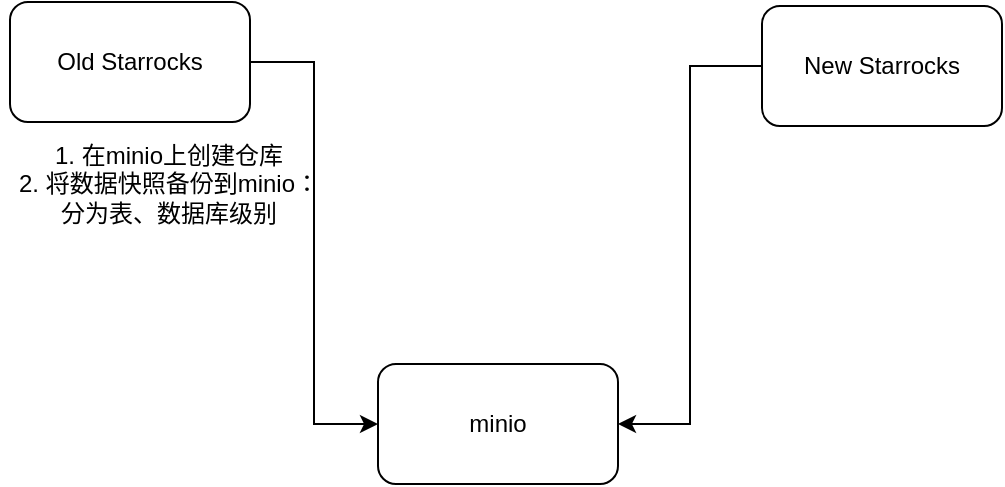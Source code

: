 <mxfile version="23.1.1" type="github">
  <diagram name="第 1 页" id="XI1z-NXLxx5ZMHNDC6Ft">
    <mxGraphModel dx="835" dy="465" grid="0" gridSize="10" guides="0" tooltips="1" connect="1" arrows="1" fold="1" page="1" pageScale="1" pageWidth="1600" pageHeight="1200" math="0" shadow="0">
      <root>
        <mxCell id="0" />
        <mxCell id="1" parent="0" />
        <mxCell id="99d83jYmcaxAfN2YaDKl-4" style="edgeStyle=orthogonalEdgeStyle;rounded=0;orthogonalLoop=1;jettySize=auto;html=1;entryX=0;entryY=0.5;entryDx=0;entryDy=0;" edge="1" parent="1" source="99d83jYmcaxAfN2YaDKl-1" target="99d83jYmcaxAfN2YaDKl-3">
          <mxGeometry relative="1" as="geometry" />
        </mxCell>
        <mxCell id="99d83jYmcaxAfN2YaDKl-1" value="Old Starrocks" style="rounded=1;whiteSpace=wrap;html=1;" vertex="1" parent="1">
          <mxGeometry x="122" y="134" width="120" height="60" as="geometry" />
        </mxCell>
        <mxCell id="99d83jYmcaxAfN2YaDKl-5" style="edgeStyle=orthogonalEdgeStyle;rounded=0;orthogonalLoop=1;jettySize=auto;html=1;entryX=1;entryY=0.5;entryDx=0;entryDy=0;" edge="1" parent="1" source="99d83jYmcaxAfN2YaDKl-2" target="99d83jYmcaxAfN2YaDKl-3">
          <mxGeometry relative="1" as="geometry" />
        </mxCell>
        <mxCell id="99d83jYmcaxAfN2YaDKl-2" value="New Starrocks" style="rounded=1;whiteSpace=wrap;html=1;" vertex="1" parent="1">
          <mxGeometry x="498" y="136" width="120" height="60" as="geometry" />
        </mxCell>
        <mxCell id="99d83jYmcaxAfN2YaDKl-3" value="minio" style="rounded=1;whiteSpace=wrap;html=1;" vertex="1" parent="1">
          <mxGeometry x="306" y="315" width="120" height="60" as="geometry" />
        </mxCell>
        <mxCell id="99d83jYmcaxAfN2YaDKl-6" value="1. 在minio上创建仓库&lt;br&gt;2. 将数据快照备份到minio：&lt;br&gt;分为表、数据库级别" style="text;html=1;align=center;verticalAlign=middle;resizable=0;points=[];autosize=1;strokeColor=none;fillColor=none;" vertex="1" parent="1">
          <mxGeometry x="117" y="197" width="168" height="55" as="geometry" />
        </mxCell>
      </root>
    </mxGraphModel>
  </diagram>
</mxfile>
